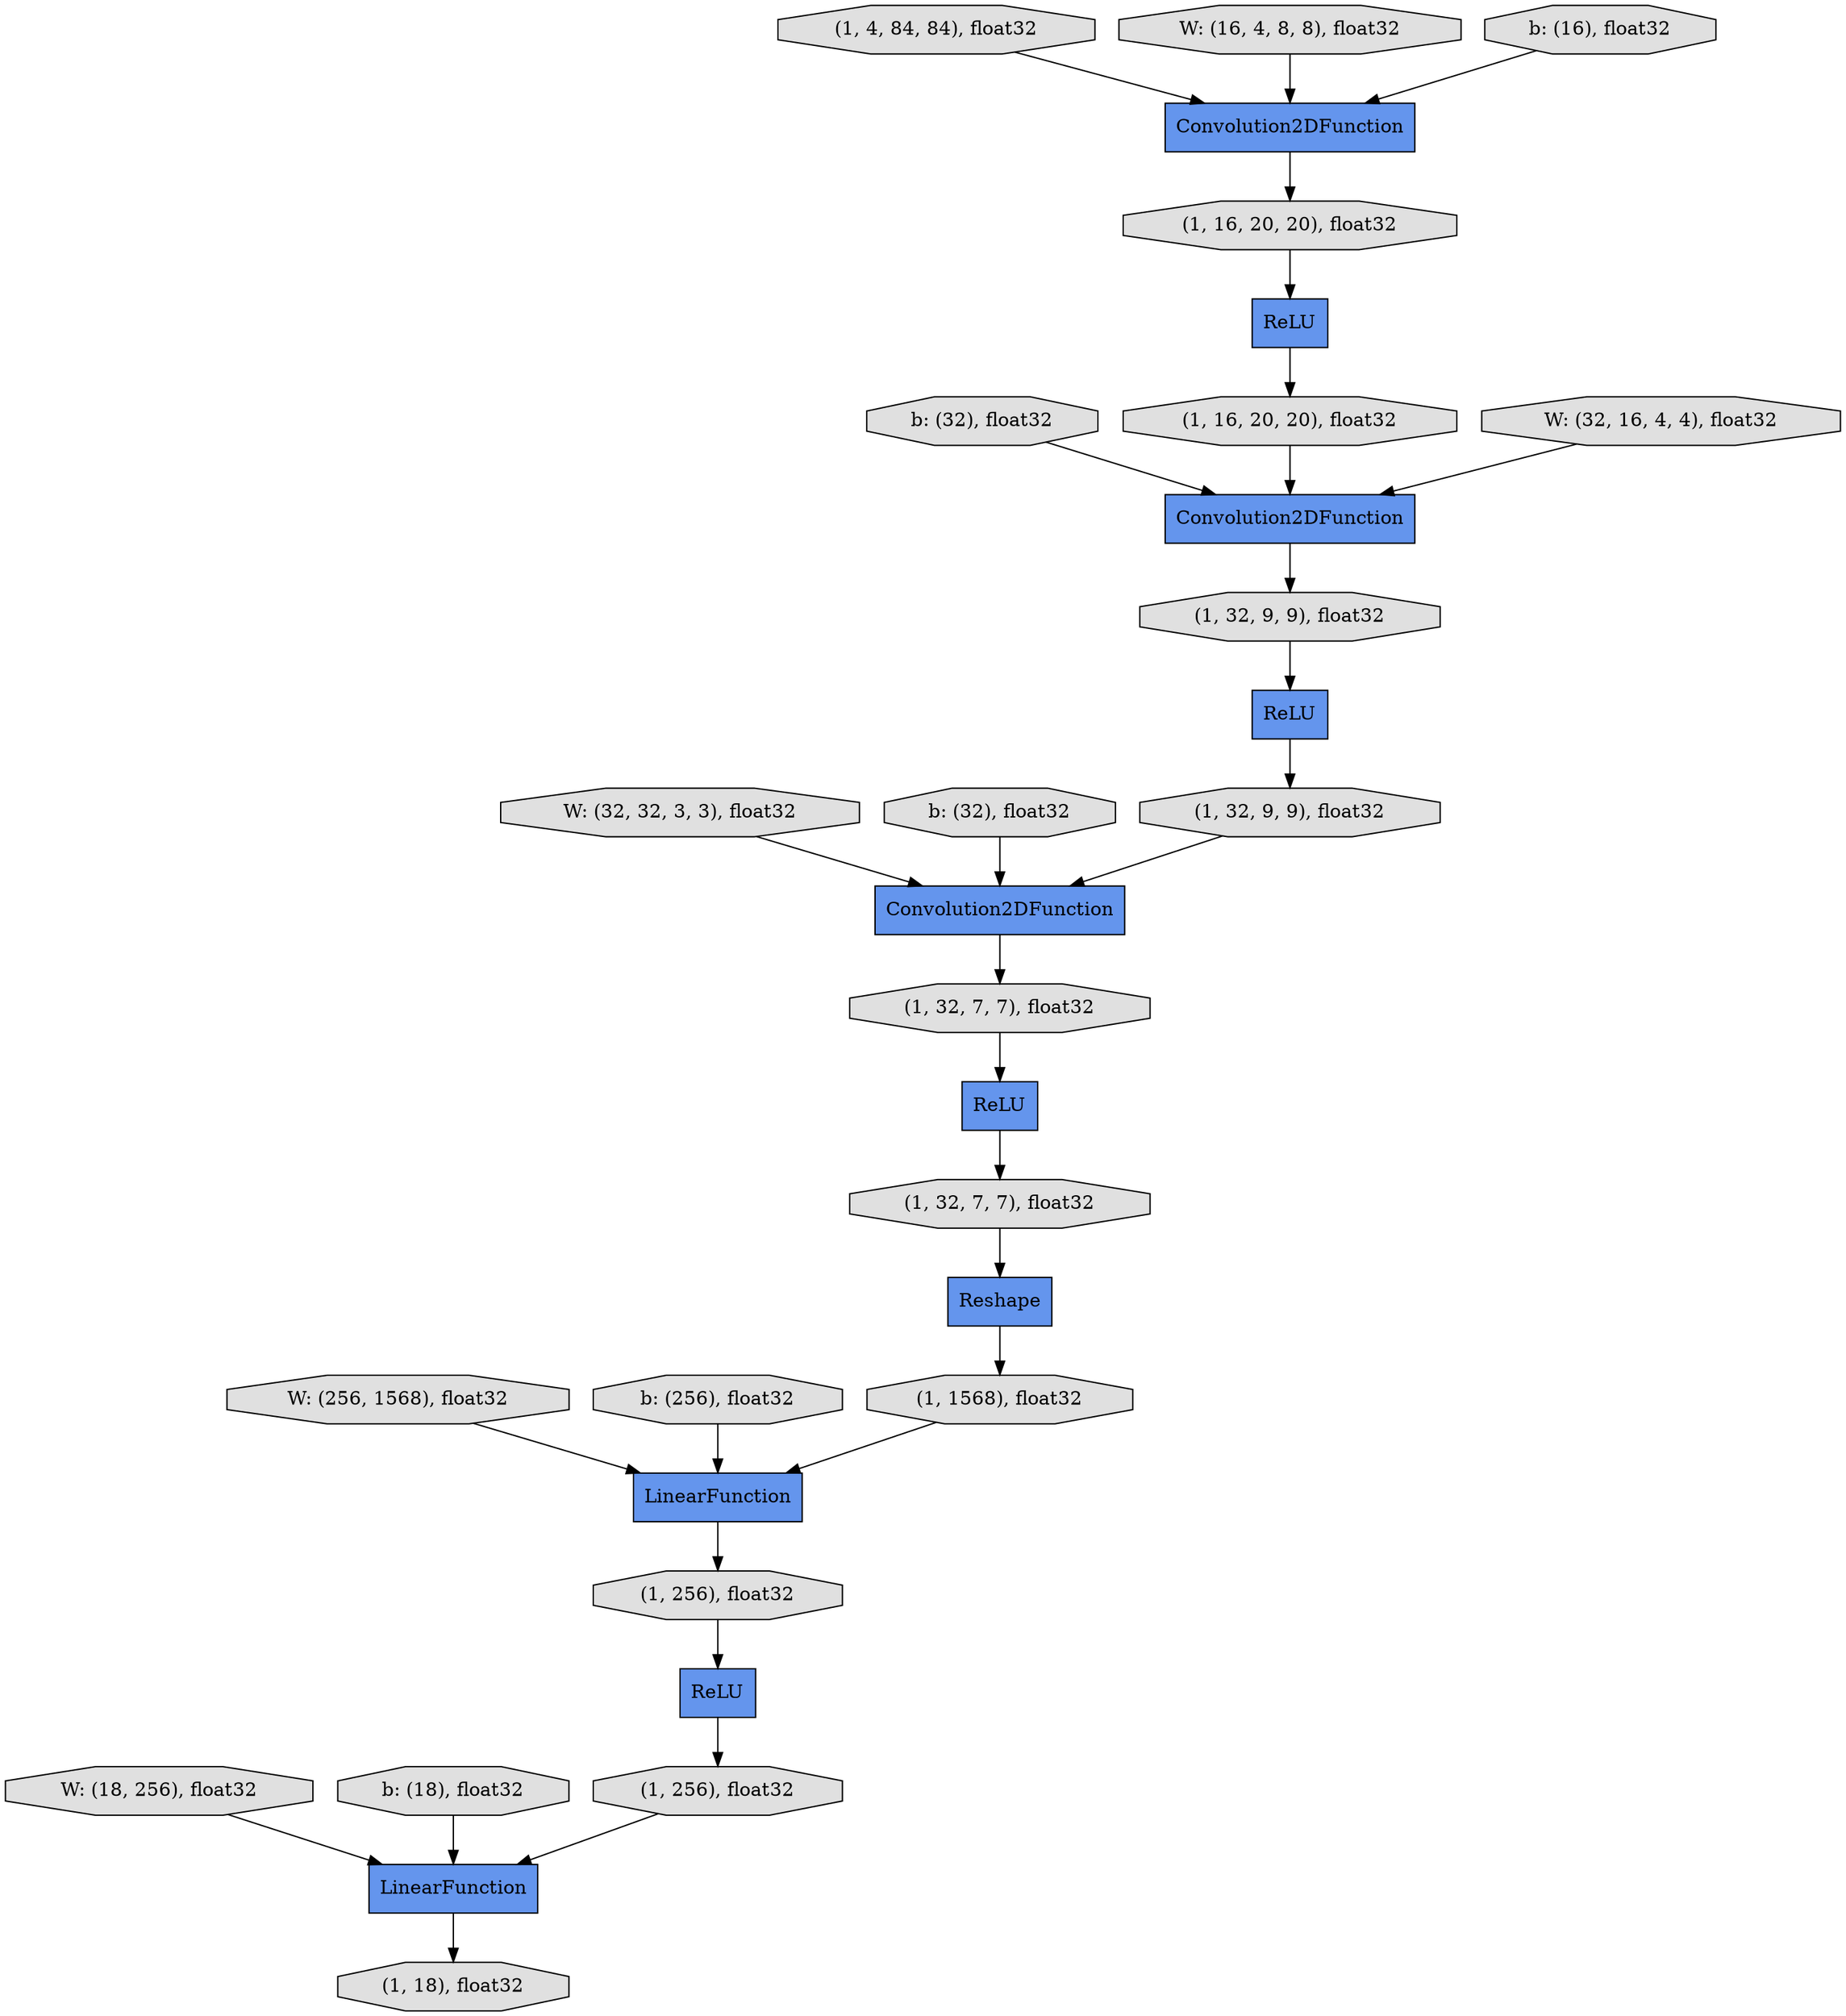 digraph graphname{rankdir=TB;139868168177680 [label="(1, 256), float32",shape="octagon",fillcolor="#E0E0E0",style="filled"];139868487331920 [label="b: (32), float32",shape="octagon",fillcolor="#E0E0E0",style="filled"];139868168177808 [label="(1, 256), float32",shape="octagon",fillcolor="#E0E0E0",style="filled"];139868168175760 [label="LinearFunction",shape="record",fillcolor="#6495ED",style="filled"];139868168175824 [label="(1, 4, 84, 84), float32",shape="octagon",fillcolor="#E0E0E0",style="filled"];139868487432464 [label="W: (32, 32, 3, 3), float32",shape="octagon",fillcolor="#E0E0E0",style="filled"];139868168175952 [label="(1, 16, 20, 20), float32",shape="octagon",fillcolor="#E0E0E0",style="filled"];139868168178128 [label="(1, 18), float32",shape="octagon",fillcolor="#E0E0E0",style="filled"];139868168176144 [label="ReLU",shape="record",fillcolor="#6495ED",style="filled"];139868487432784 [label="b: (32), float32",shape="octagon",fillcolor="#E0E0E0",style="filled"];139868168176208 [label="(1, 16, 20, 20), float32",shape="octagon",fillcolor="#E0E0E0",style="filled"];139868487432912 [label="Convolution2DFunction",shape="record",fillcolor="#6495ED",style="filled"];139868168176400 [label="(1, 32, 9, 9), float32",shape="octagon",fillcolor="#E0E0E0",style="filled"];139868168176464 [label="Convolution2DFunction",shape="record",fillcolor="#6495ED",style="filled"];139868487430992 [label="ReLU",shape="record",fillcolor="#6495ED",style="filled"];139868487433104 [label="W: (256, 1568), float32",shape="octagon",fillcolor="#E0E0E0",style="filled"];139868168176592 [label="(1, 32, 9, 9), float32",shape="octagon",fillcolor="#E0E0E0",style="filled"];139868168176848 [label="ReLU",shape="record",fillcolor="#6495ED",style="filled"];139868487433424 [label="b: (256), float32",shape="octagon",fillcolor="#E0E0E0",style="filled"];139868168176912 [label="(1, 32, 7, 7), float32",shape="octagon",fillcolor="#E0E0E0",style="filled"];139868487431440 [label="W: (16, 4, 8, 8), float32",shape="octagon",fillcolor="#E0E0E0",style="filled"];139868168176976 [label="Reshape",shape="record",fillcolor="#6495ED",style="filled"];139868487355792 [label="Convolution2DFunction",shape="record",fillcolor="#6495ED",style="filled"];139868168177104 [label="(1, 32, 7, 7), float32",shape="octagon",fillcolor="#E0E0E0",style="filled"];139868487433744 [label="W: (18, 256), float32",shape="octagon",fillcolor="#E0E0E0",style="filled"];139868487431696 [label="b: (16), float32",shape="octagon",fillcolor="#E0E0E0",style="filled"];139868168177424 [label="LinearFunction",shape="record",fillcolor="#6495ED",style="filled"];139868487434064 [label="b: (18), float32",shape="octagon",fillcolor="#E0E0E0",style="filled"];139868168177488 [label="(1, 1568), float32",shape="octagon",fillcolor="#E0E0E0",style="filled"];139868487432016 [label="W: (32, 16, 4, 4), float32",shape="octagon",fillcolor="#E0E0E0",style="filled"];139868487434192 [label="ReLU",shape="record",fillcolor="#6495ED",style="filled"];139868487432016 -> 139868487355792;139868487355792 -> 139868168176400;139868168176400 -> 139868487434192;139868168176592 -> 139868168176464;139868168176208 -> 139868487355792;139868487432784 -> 139868168176464;139868487433104 -> 139868168175760;139868168176848 -> 139868168177680;139868168177808 -> 139868168176848;139868168176976 -> 139868168177488;139868168175952 -> 139868487430992;139868168175824 -> 139868487432912;139868168177680 -> 139868168177424;139868487431440 -> 139868487432912;139868487430992 -> 139868168176208;139868487433424 -> 139868168175760;139868487432912 -> 139868168175952;139868487431696 -> 139868487432912;139868487433744 -> 139868168177424;139868168177104 -> 139868168176976;139868487434064 -> 139868168177424;139868487432464 -> 139868168176464;139868168176464 -> 139868168176912;139868487434192 -> 139868168176592;139868168177424 -> 139868168178128;139868168175760 -> 139868168177808;139868168176912 -> 139868168176144;139868168177488 -> 139868168175760;139868487331920 -> 139868487355792;139868168176144 -> 139868168177104;}